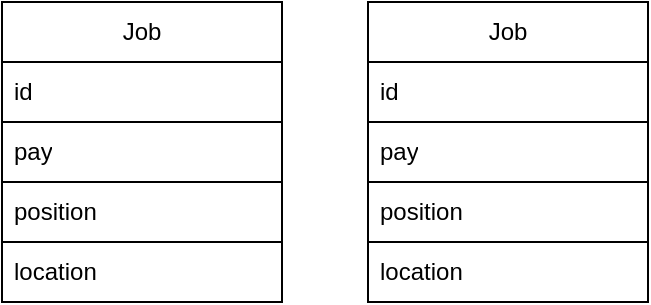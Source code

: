 <mxfile version="24.4.0" type="device">
  <diagram name="Page-1" id="3KKF3AviJ8XintVUoHuK">
    <mxGraphModel dx="1103" dy="1139" grid="0" gridSize="10" guides="1" tooltips="1" connect="1" arrows="1" fold="1" page="0" pageScale="1" pageWidth="850" pageHeight="1100" math="0" shadow="0">
      <root>
        <mxCell id="0" />
        <mxCell id="1" parent="0" />
        <mxCell id="q_e0kQMIkjqO2s0fZHeZ-1" value="Job" style="swimlane;fontStyle=0;childLayout=stackLayout;horizontal=1;startSize=30;horizontalStack=0;resizeParent=1;resizeParentMax=0;resizeLast=0;collapsible=1;marginBottom=0;whiteSpace=wrap;html=1;" vertex="1" parent="1">
          <mxGeometry x="-288" y="-258" width="140" height="150" as="geometry">
            <mxRectangle x="-159" y="-133" width="54" height="30" as="alternateBounds" />
          </mxGeometry>
        </mxCell>
        <mxCell id="q_e0kQMIkjqO2s0fZHeZ-2" value="id" style="text;align=left;verticalAlign=middle;spacingLeft=4;spacingRight=4;overflow=hidden;points=[[0,0.5],[1,0.5]];portConstraint=eastwest;rotatable=0;whiteSpace=wrap;html=1;strokeColor=default;" vertex="1" parent="q_e0kQMIkjqO2s0fZHeZ-1">
          <mxGeometry y="30" width="140" height="30" as="geometry" />
        </mxCell>
        <mxCell id="q_e0kQMIkjqO2s0fZHeZ-6" value="pay" style="text;strokeColor=default;fillColor=none;align=left;verticalAlign=middle;spacingLeft=4;spacingRight=4;overflow=hidden;points=[[0,0.5],[1,0.5]];portConstraint=eastwest;rotatable=0;whiteSpace=wrap;html=1;" vertex="1" parent="q_e0kQMIkjqO2s0fZHeZ-1">
          <mxGeometry y="60" width="140" height="30" as="geometry" />
        </mxCell>
        <mxCell id="q_e0kQMIkjqO2s0fZHeZ-3" value="position" style="text;strokeColor=default;fillColor=none;align=left;verticalAlign=middle;spacingLeft=4;spacingRight=4;overflow=hidden;points=[[0,0.5],[1,0.5]];portConstraint=eastwest;rotatable=0;whiteSpace=wrap;html=1;" vertex="1" parent="q_e0kQMIkjqO2s0fZHeZ-1">
          <mxGeometry y="90" width="140" height="30" as="geometry" />
        </mxCell>
        <mxCell id="q_e0kQMIkjqO2s0fZHeZ-4" value="location" style="text;strokeColor=default;fillColor=none;align=left;verticalAlign=middle;spacingLeft=4;spacingRight=4;overflow=hidden;points=[[0,0.5],[1,0.5]];portConstraint=eastwest;rotatable=0;whiteSpace=wrap;html=1;" vertex="1" parent="q_e0kQMIkjqO2s0fZHeZ-1">
          <mxGeometry y="120" width="140" height="30" as="geometry" />
        </mxCell>
        <mxCell id="q_e0kQMIkjqO2s0fZHeZ-7" value="Job" style="swimlane;fontStyle=0;childLayout=stackLayout;horizontal=1;startSize=30;horizontalStack=0;resizeParent=1;resizeParentMax=0;resizeLast=0;collapsible=1;marginBottom=0;whiteSpace=wrap;html=1;" vertex="1" parent="1">
          <mxGeometry x="-105" y="-258" width="140" height="150" as="geometry">
            <mxRectangle x="-159" y="-133" width="54" height="30" as="alternateBounds" />
          </mxGeometry>
        </mxCell>
        <mxCell id="q_e0kQMIkjqO2s0fZHeZ-8" value="id" style="text;align=left;verticalAlign=middle;spacingLeft=4;spacingRight=4;overflow=hidden;points=[[0,0.5],[1,0.5]];portConstraint=eastwest;rotatable=0;whiteSpace=wrap;html=1;strokeColor=default;" vertex="1" parent="q_e0kQMIkjqO2s0fZHeZ-7">
          <mxGeometry y="30" width="140" height="30" as="geometry" />
        </mxCell>
        <mxCell id="q_e0kQMIkjqO2s0fZHeZ-9" value="pay" style="text;strokeColor=default;fillColor=none;align=left;verticalAlign=middle;spacingLeft=4;spacingRight=4;overflow=hidden;points=[[0,0.5],[1,0.5]];portConstraint=eastwest;rotatable=0;whiteSpace=wrap;html=1;" vertex="1" parent="q_e0kQMIkjqO2s0fZHeZ-7">
          <mxGeometry y="60" width="140" height="30" as="geometry" />
        </mxCell>
        <mxCell id="q_e0kQMIkjqO2s0fZHeZ-10" value="position" style="text;strokeColor=default;fillColor=none;align=left;verticalAlign=middle;spacingLeft=4;spacingRight=4;overflow=hidden;points=[[0,0.5],[1,0.5]];portConstraint=eastwest;rotatable=0;whiteSpace=wrap;html=1;" vertex="1" parent="q_e0kQMIkjqO2s0fZHeZ-7">
          <mxGeometry y="90" width="140" height="30" as="geometry" />
        </mxCell>
        <mxCell id="q_e0kQMIkjqO2s0fZHeZ-11" value="location" style="text;strokeColor=default;fillColor=none;align=left;verticalAlign=middle;spacingLeft=4;spacingRight=4;overflow=hidden;points=[[0,0.5],[1,0.5]];portConstraint=eastwest;rotatable=0;whiteSpace=wrap;html=1;" vertex="1" parent="q_e0kQMIkjqO2s0fZHeZ-7">
          <mxGeometry y="120" width="140" height="30" as="geometry" />
        </mxCell>
      </root>
    </mxGraphModel>
  </diagram>
</mxfile>
